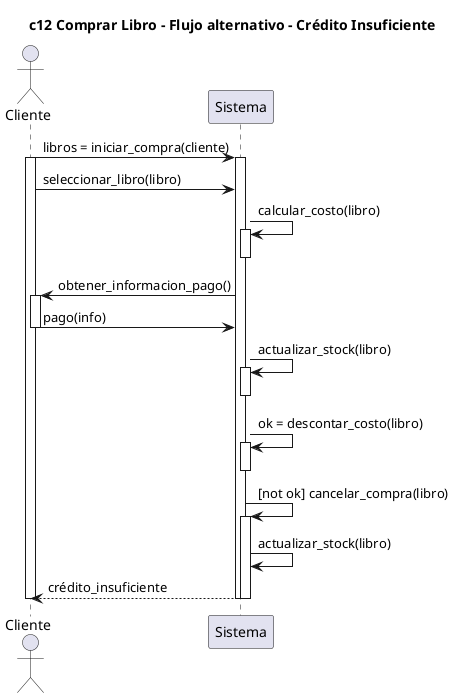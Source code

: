 @startuml


title c12 Comprar Libro - Flujo alternativo - Crédito Insuficiente

actor Cliente as c
participant Sistema as s

c -> s : libros = iniciar_compra(cliente)
activate c
    activate s


        c -> s : seleccionar_libro(libro)

        s -> s : calcular_costo(libro)
        activate s
        deactivate s

        c <- s : obtener_informacion_pago()
        activate c
            c -> s : pago(info)
        deactivate c

        s -> s : actualizar_stock(libro)
        activate s
        deactivate s            


        s -> s : ok = descontar_costo(libro)
        activate s
        deactivate s


        s -> s : [not ok] cancelar_compra(libro)
        activate s
            s -> s : actualizar_stock(libro)
            c <-- s : crédito_insuficiente
        deactivate s

        
        

    deactivate s

deactivate c

@enduml